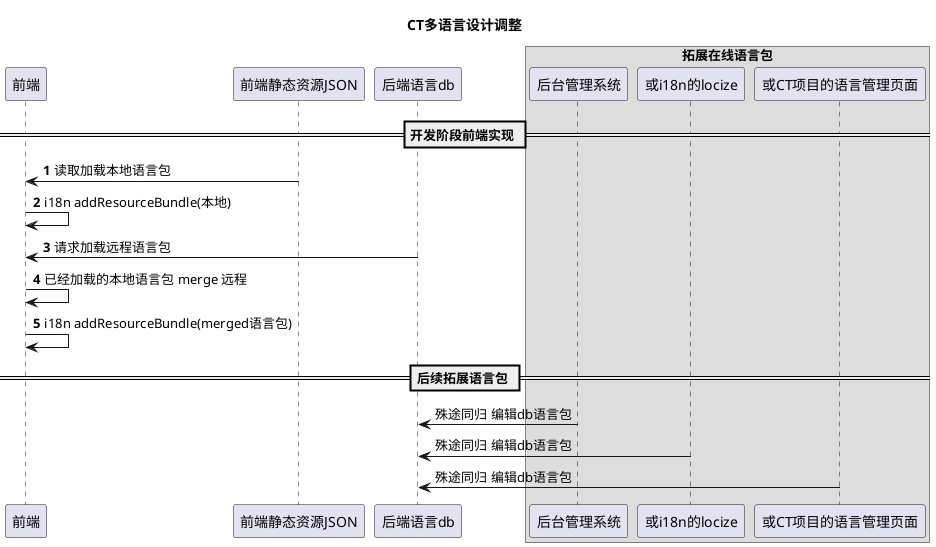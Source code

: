 @startuml
title CT多语言设计调整

participant 前端
participant 前端静态资源JSON
participant 后端语言db

box 拓展在线语言包
    participant 后台管理系统
    participant 或i18n的locize
    participant 或CT项目的语言管理页面
end box


== 开发阶段前端实现 ==
autonumber
前端 <- 前端静态资源JSON: 读取加载本地语言包
前端 -> 前端: i18n addResourceBundle(本地)
前端 <- 后端语言db: 请求加载远程语言包
前端 -> 前端: 已经加载的本地语言包 merge 远程
前端 -> 前端: i18n addResourceBundle(merged语言包)
autonumber stop

== 后续拓展语言包 ==
后台管理系统 -> 后端语言db: 殊途同归 编辑db语言包
或i18n的locize -> 后端语言db: 殊途同归 编辑db语言包
或CT项目的语言管理页面 -> 后端语言db: 殊途同归 编辑db语言包
@enduml